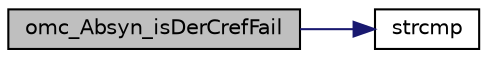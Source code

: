 digraph "omc_Absyn_isDerCrefFail"
{
  edge [fontname="Helvetica",fontsize="10",labelfontname="Helvetica",labelfontsize="10"];
  node [fontname="Helvetica",fontsize="10",shape=record];
  rankdir="LR";
  Node2142 [label="omc_Absyn_isDerCrefFail",height=0.2,width=0.4,color="black", fillcolor="grey75", style="filled", fontcolor="black"];
  Node2142 -> Node2143 [color="midnightblue",fontsize="10",style="solid",fontname="Helvetica"];
  Node2143 [label="strcmp",height=0.2,width=0.4,color="black", fillcolor="white", style="filled",URL="$db/d13/_c_vode_get_8m.html#ab022bbe018438998408fda94a327a547"];
}
